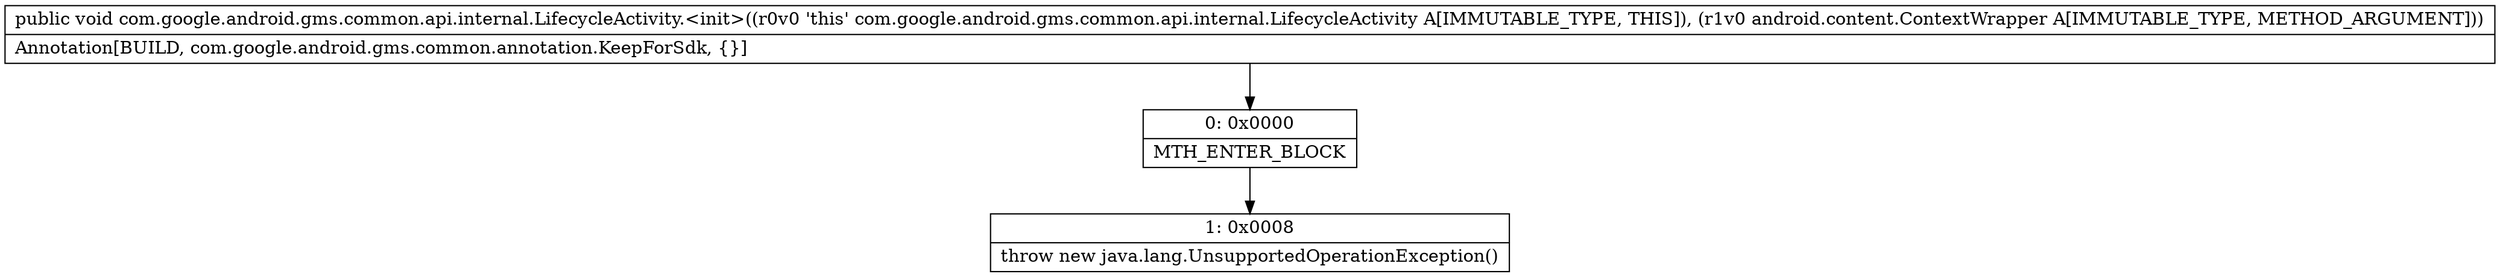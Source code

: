 digraph "CFG forcom.google.android.gms.common.api.internal.LifecycleActivity.\<init\>(Landroid\/content\/ContextWrapper;)V" {
Node_0 [shape=record,label="{0\:\ 0x0000|MTH_ENTER_BLOCK\l}"];
Node_1 [shape=record,label="{1\:\ 0x0008|throw new java.lang.UnsupportedOperationException()\l}"];
MethodNode[shape=record,label="{public void com.google.android.gms.common.api.internal.LifecycleActivity.\<init\>((r0v0 'this' com.google.android.gms.common.api.internal.LifecycleActivity A[IMMUTABLE_TYPE, THIS]), (r1v0 android.content.ContextWrapper A[IMMUTABLE_TYPE, METHOD_ARGUMENT]))  | Annotation[BUILD, com.google.android.gms.common.annotation.KeepForSdk, \{\}]\l}"];
MethodNode -> Node_0;
Node_0 -> Node_1;
}

